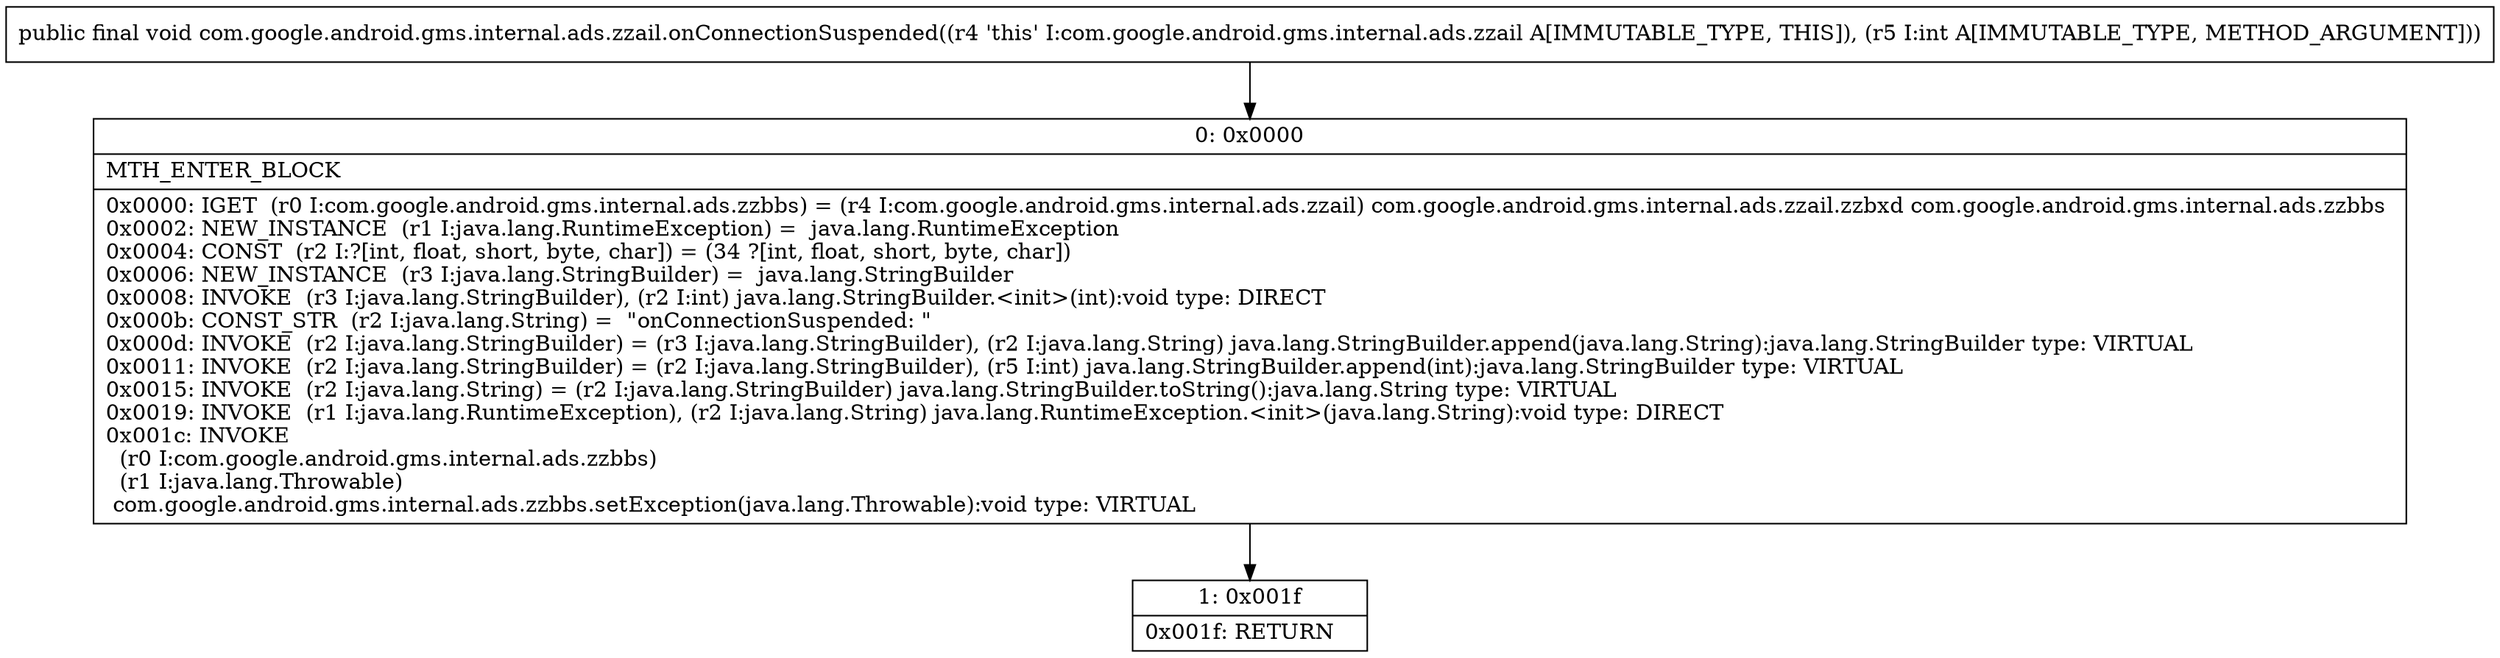 digraph "CFG forcom.google.android.gms.internal.ads.zzail.onConnectionSuspended(I)V" {
Node_0 [shape=record,label="{0\:\ 0x0000|MTH_ENTER_BLOCK\l|0x0000: IGET  (r0 I:com.google.android.gms.internal.ads.zzbbs) = (r4 I:com.google.android.gms.internal.ads.zzail) com.google.android.gms.internal.ads.zzail.zzbxd com.google.android.gms.internal.ads.zzbbs \l0x0002: NEW_INSTANCE  (r1 I:java.lang.RuntimeException) =  java.lang.RuntimeException \l0x0004: CONST  (r2 I:?[int, float, short, byte, char]) = (34 ?[int, float, short, byte, char]) \l0x0006: NEW_INSTANCE  (r3 I:java.lang.StringBuilder) =  java.lang.StringBuilder \l0x0008: INVOKE  (r3 I:java.lang.StringBuilder), (r2 I:int) java.lang.StringBuilder.\<init\>(int):void type: DIRECT \l0x000b: CONST_STR  (r2 I:java.lang.String) =  \"onConnectionSuspended: \" \l0x000d: INVOKE  (r2 I:java.lang.StringBuilder) = (r3 I:java.lang.StringBuilder), (r2 I:java.lang.String) java.lang.StringBuilder.append(java.lang.String):java.lang.StringBuilder type: VIRTUAL \l0x0011: INVOKE  (r2 I:java.lang.StringBuilder) = (r2 I:java.lang.StringBuilder), (r5 I:int) java.lang.StringBuilder.append(int):java.lang.StringBuilder type: VIRTUAL \l0x0015: INVOKE  (r2 I:java.lang.String) = (r2 I:java.lang.StringBuilder) java.lang.StringBuilder.toString():java.lang.String type: VIRTUAL \l0x0019: INVOKE  (r1 I:java.lang.RuntimeException), (r2 I:java.lang.String) java.lang.RuntimeException.\<init\>(java.lang.String):void type: DIRECT \l0x001c: INVOKE  \l  (r0 I:com.google.android.gms.internal.ads.zzbbs)\l  (r1 I:java.lang.Throwable)\l com.google.android.gms.internal.ads.zzbbs.setException(java.lang.Throwable):void type: VIRTUAL \l}"];
Node_1 [shape=record,label="{1\:\ 0x001f|0x001f: RETURN   \l}"];
MethodNode[shape=record,label="{public final void com.google.android.gms.internal.ads.zzail.onConnectionSuspended((r4 'this' I:com.google.android.gms.internal.ads.zzail A[IMMUTABLE_TYPE, THIS]), (r5 I:int A[IMMUTABLE_TYPE, METHOD_ARGUMENT])) }"];
MethodNode -> Node_0;
Node_0 -> Node_1;
}

